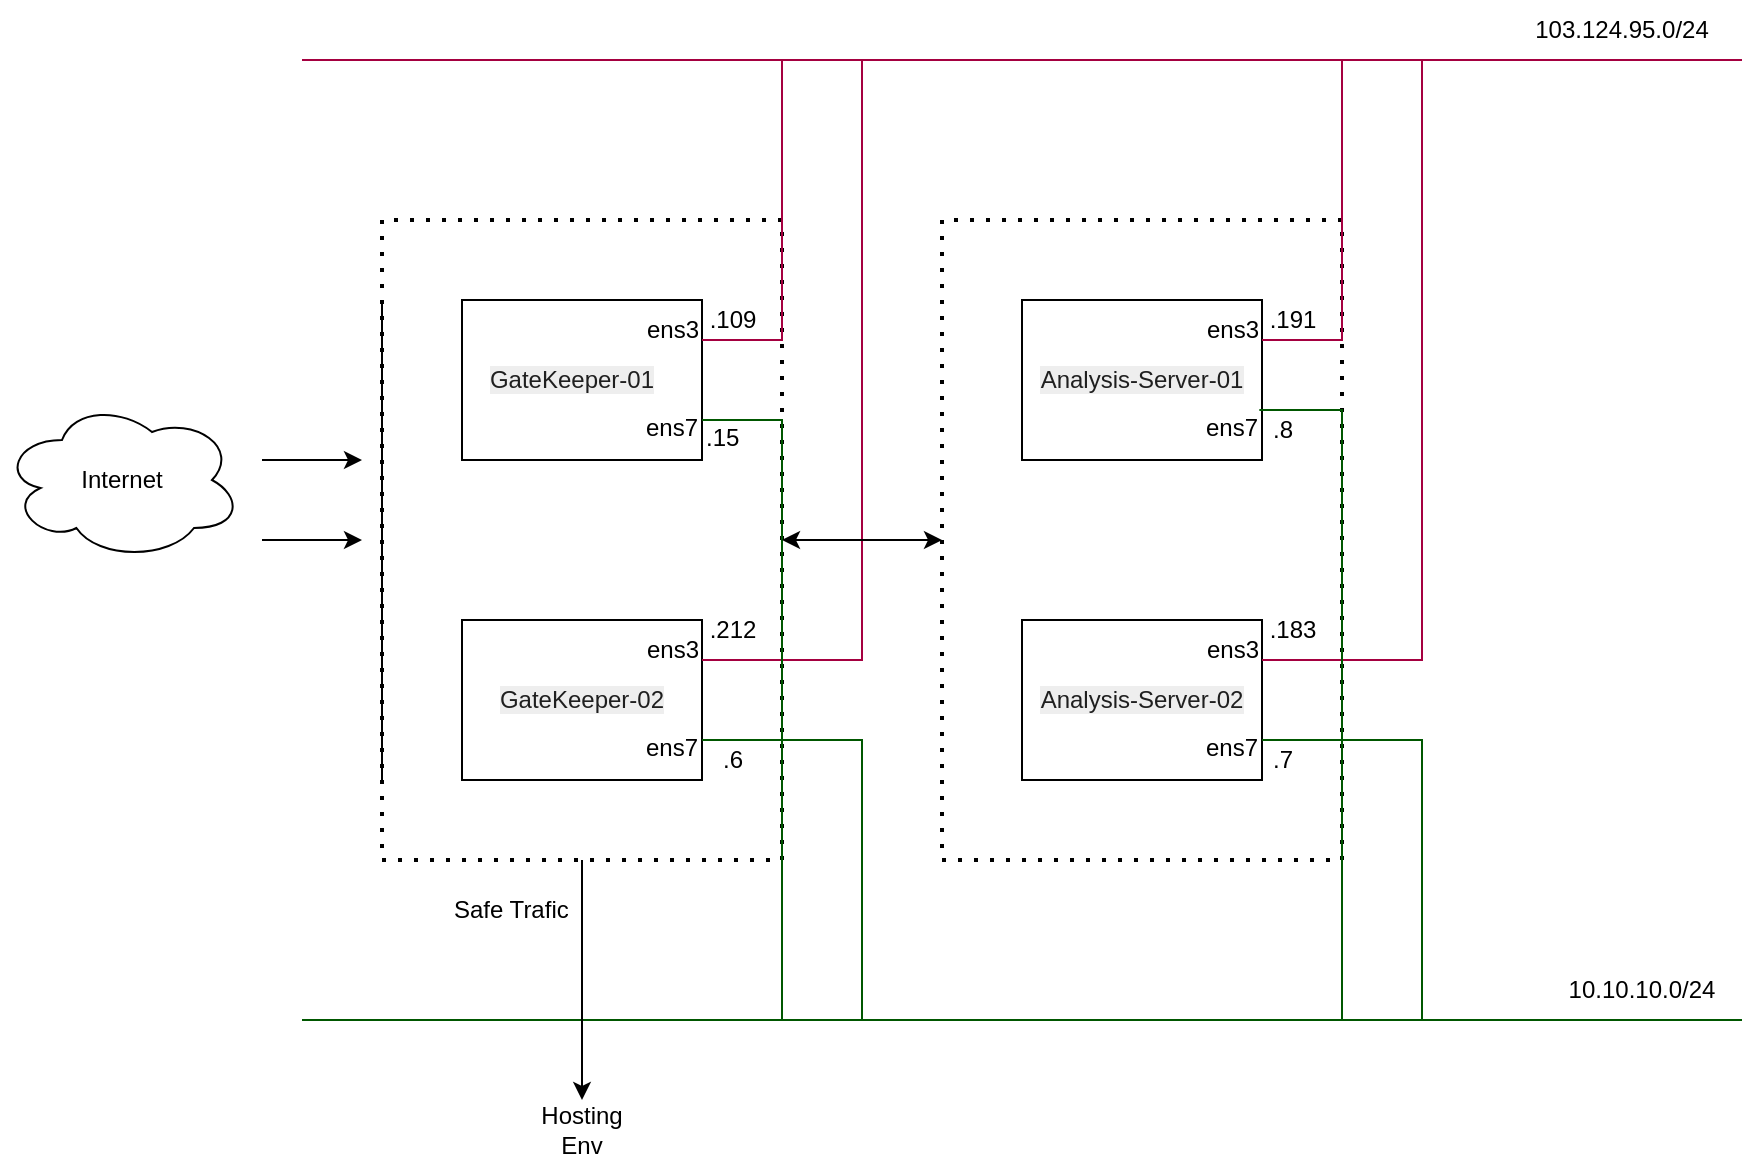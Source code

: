<mxfile version="27.0.6">
  <diagram name="Page-1" id="Ocms1D6DM9dSpQU_UKje">
    <mxGraphModel dx="2038" dy="626" grid="1" gridSize="10" guides="1" tooltips="1" connect="1" arrows="1" fold="1" page="1" pageScale="1" pageWidth="850" pageHeight="1100" math="0" shadow="0">
      <root>
        <mxCell id="0" />
        <mxCell id="1" parent="0" />
        <mxCell id="7A8-02SXWjBYyT_56dJ7-1" value="" style="rounded=0;whiteSpace=wrap;html=1;" parent="1" vertex="1">
          <mxGeometry x="160" y="280" width="120" height="80" as="geometry" />
        </mxCell>
        <mxCell id="7A8-02SXWjBYyT_56dJ7-2" value="&lt;span style=&quot;color: rgba(0, 0, 0, 0.87); font-family: Proxima, sans-serif; text-align: start; background-color: rgb(238, 238, 238);&quot;&gt;&lt;font style=&quot;font-size: 12px;&quot;&gt;GateKeeper-02&lt;/font&gt;&lt;/span&gt;" style="rounded=0;whiteSpace=wrap;html=1;" parent="1" vertex="1">
          <mxGeometry x="160" y="440" width="120" height="80" as="geometry" />
        </mxCell>
        <mxCell id="7A8-02SXWjBYyT_56dJ7-3" value="&lt;span style=&quot;color: rgba(0, 0, 0, 0.87); font-family: Proxima, sans-serif; text-align: start; background-color: rgb(238, 238, 238);&quot;&gt;&lt;font style=&quot;font-size: 12px;&quot;&gt;Analysis-Server-01&lt;/font&gt;&lt;/span&gt;" style="rounded=0;whiteSpace=wrap;html=1;" parent="1" vertex="1">
          <mxGeometry x="440" y="280" width="120" height="80" as="geometry" />
        </mxCell>
        <mxCell id="7A8-02SXWjBYyT_56dJ7-4" value="&lt;span style=&quot;color: rgba(0, 0, 0, 0.87); font-family: Proxima, sans-serif; text-align: start; background-color: rgb(238, 238, 238);&quot;&gt;&lt;font style=&quot;font-size: 12px;&quot;&gt;Analysis-Server-02&lt;/font&gt;&lt;/span&gt;" style="rounded=0;whiteSpace=wrap;html=1;" parent="1" vertex="1">
          <mxGeometry x="440" y="440" width="120" height="80" as="geometry" />
        </mxCell>
        <mxCell id="7A8-02SXWjBYyT_56dJ7-5" value="" style="endArrow=none;dashed=1;html=1;dashPattern=1 3;strokeWidth=2;rounded=0;" parent="1" edge="1">
          <mxGeometry width="50" height="50" relative="1" as="geometry">
            <mxPoint x="320" y="240" as="sourcePoint" />
            <mxPoint x="120" y="240" as="targetPoint" />
          </mxGeometry>
        </mxCell>
        <mxCell id="7A8-02SXWjBYyT_56dJ7-6" value="" style="endArrow=none;dashed=1;html=1;dashPattern=1 3;strokeWidth=2;rounded=0;" parent="1" edge="1">
          <mxGeometry width="50" height="50" relative="1" as="geometry">
            <mxPoint x="120" y="240" as="sourcePoint" />
            <mxPoint x="320" y="240" as="targetPoint" />
            <Array as="points">
              <mxPoint x="120" y="560" />
              <mxPoint x="320" y="560" />
            </Array>
          </mxGeometry>
        </mxCell>
        <mxCell id="7A8-02SXWjBYyT_56dJ7-7" value="" style="endArrow=none;dashed=1;html=1;dashPattern=1 3;strokeWidth=2;rounded=0;" parent="1" edge="1">
          <mxGeometry width="50" height="50" relative="1" as="geometry">
            <mxPoint x="400" y="240" as="sourcePoint" />
            <mxPoint x="400" y="240" as="targetPoint" />
            <Array as="points">
              <mxPoint x="400" y="560" />
              <mxPoint x="600" y="560" />
              <mxPoint x="600" y="240" />
            </Array>
          </mxGeometry>
        </mxCell>
        <mxCell id="7A8-02SXWjBYyT_56dJ7-8" value="" style="endArrow=none;html=1;rounded=0;fillColor=#d80073;strokeColor=#A50040;" parent="1" edge="1">
          <mxGeometry width="50" height="50" relative="1" as="geometry">
            <mxPoint x="80" y="160" as="sourcePoint" />
            <mxPoint x="800" y="160" as="targetPoint" />
          </mxGeometry>
        </mxCell>
        <mxCell id="7A8-02SXWjBYyT_56dJ7-9" value="" style="endArrow=none;html=1;rounded=0;fillColor=#008a00;strokeColor=#005700;" parent="1" edge="1">
          <mxGeometry width="50" height="50" relative="1" as="geometry">
            <mxPoint x="80" y="640" as="sourcePoint" />
            <mxPoint x="800" y="640" as="targetPoint" />
          </mxGeometry>
        </mxCell>
        <mxCell id="7A8-02SXWjBYyT_56dJ7-10" value="" style="endArrow=none;html=1;rounded=0;entryX=1;entryY=0.25;entryDx=0;entryDy=0;fillColor=#d80073;strokeColor=#A50040;" parent="1" target="7A8-02SXWjBYyT_56dJ7-1" edge="1">
          <mxGeometry width="50" height="50" relative="1" as="geometry">
            <mxPoint x="320" y="160" as="sourcePoint" />
            <mxPoint x="490" y="390" as="targetPoint" />
            <Array as="points">
              <mxPoint x="320" y="300" />
            </Array>
          </mxGeometry>
        </mxCell>
        <mxCell id="7A8-02SXWjBYyT_56dJ7-11" value="" style="endArrow=none;html=1;rounded=0;exitX=1;exitY=0.25;exitDx=0;exitDy=0;fillColor=#d80073;strokeColor=#A50040;" parent="1" source="7A8-02SXWjBYyT_56dJ7-3" edge="1">
          <mxGeometry width="50" height="50" relative="1" as="geometry">
            <mxPoint x="440" y="440" as="sourcePoint" />
            <mxPoint x="600" y="160" as="targetPoint" />
            <Array as="points">
              <mxPoint x="600" y="300" />
            </Array>
          </mxGeometry>
        </mxCell>
        <mxCell id="7A8-02SXWjBYyT_56dJ7-12" value="" style="endArrow=none;html=1;rounded=0;exitX=1;exitY=0.25;exitDx=0;exitDy=0;fillColor=#d80073;strokeColor=#A50040;" parent="1" source="7A8-02SXWjBYyT_56dJ7-2" edge="1">
          <mxGeometry width="50" height="50" relative="1" as="geometry">
            <mxPoint x="440" y="440" as="sourcePoint" />
            <mxPoint x="360" y="160" as="targetPoint" />
            <Array as="points">
              <mxPoint x="360" y="460" />
            </Array>
          </mxGeometry>
        </mxCell>
        <mxCell id="7A8-02SXWjBYyT_56dJ7-13" value="" style="endArrow=none;html=1;rounded=0;exitX=1;exitY=0.25;exitDx=0;exitDy=0;fillColor=#d80073;strokeColor=#A50040;" parent="1" source="7A8-02SXWjBYyT_56dJ7-4" edge="1">
          <mxGeometry width="50" height="50" relative="1" as="geometry">
            <mxPoint x="440" y="440" as="sourcePoint" />
            <mxPoint x="640" y="160" as="targetPoint" />
            <Array as="points">
              <mxPoint x="640" y="460" />
            </Array>
          </mxGeometry>
        </mxCell>
        <mxCell id="7A8-02SXWjBYyT_56dJ7-14" value="" style="endArrow=none;html=1;rounded=0;entryX=1;entryY=0.75;entryDx=0;entryDy=0;fillColor=#008a00;strokeColor=#005700;" parent="1" target="7A8-02SXWjBYyT_56dJ7-1" edge="1">
          <mxGeometry width="50" height="50" relative="1" as="geometry">
            <mxPoint x="320" y="640" as="sourcePoint" />
            <mxPoint x="490" y="460" as="targetPoint" />
            <Array as="points">
              <mxPoint x="320" y="340" />
            </Array>
          </mxGeometry>
        </mxCell>
        <mxCell id="7A8-02SXWjBYyT_56dJ7-15" value="" style="endArrow=none;html=1;rounded=0;exitX=1;exitY=0.75;exitDx=0;exitDy=0;fillColor=#008a00;strokeColor=#005700;" parent="1" source="7A8-02SXWjBYyT_56dJ7-2" edge="1">
          <mxGeometry width="50" height="50" relative="1" as="geometry">
            <mxPoint x="440" y="510" as="sourcePoint" />
            <mxPoint x="360" y="640" as="targetPoint" />
            <Array as="points">
              <mxPoint x="360" y="500" />
            </Array>
          </mxGeometry>
        </mxCell>
        <mxCell id="7A8-02SXWjBYyT_56dJ7-16" value="" style="endArrow=none;html=1;rounded=0;entryX=0.989;entryY=0.688;entryDx=0;entryDy=0;entryPerimeter=0;fillColor=#008a00;strokeColor=#005700;" parent="1" target="7A8-02SXWjBYyT_56dJ7-3" edge="1">
          <mxGeometry width="50" height="50" relative="1" as="geometry">
            <mxPoint x="600" y="640" as="sourcePoint" />
            <mxPoint x="490" y="460" as="targetPoint" />
            <Array as="points">
              <mxPoint x="600" y="335" />
            </Array>
          </mxGeometry>
        </mxCell>
        <mxCell id="7A8-02SXWjBYyT_56dJ7-17" value="" style="endArrow=none;html=1;rounded=0;entryX=1;entryY=0.75;entryDx=0;entryDy=0;fillColor=#008a00;strokeColor=#005700;" parent="1" target="7A8-02SXWjBYyT_56dJ7-4" edge="1">
          <mxGeometry width="50" height="50" relative="1" as="geometry">
            <mxPoint x="640" y="640" as="sourcePoint" />
            <mxPoint x="490" y="460" as="targetPoint" />
            <Array as="points">
              <mxPoint x="640" y="500" />
            </Array>
          </mxGeometry>
        </mxCell>
        <mxCell id="7A8-02SXWjBYyT_56dJ7-18" value="" style="endArrow=none;html=1;rounded=0;" parent="1" edge="1">
          <mxGeometry width="50" height="50" relative="1" as="geometry">
            <mxPoint x="120" y="520" as="sourcePoint" />
            <mxPoint x="120" y="280" as="targetPoint" />
          </mxGeometry>
        </mxCell>
        <mxCell id="7A8-02SXWjBYyT_56dJ7-19" value="" style="ellipse;shape=cloud;whiteSpace=wrap;html=1;" parent="1" vertex="1">
          <mxGeometry x="-70" y="330" width="120" height="80" as="geometry" />
        </mxCell>
        <mxCell id="7A8-02SXWjBYyT_56dJ7-20" value="" style="endArrow=classic;html=1;rounded=0;" parent="1" edge="1">
          <mxGeometry width="50" height="50" relative="1" as="geometry">
            <mxPoint x="60" y="360" as="sourcePoint" />
            <mxPoint x="110" y="360" as="targetPoint" />
          </mxGeometry>
        </mxCell>
        <mxCell id="7A8-02SXWjBYyT_56dJ7-21" value="" style="endArrow=classic;html=1;rounded=0;" parent="1" edge="1">
          <mxGeometry width="50" height="50" relative="1" as="geometry">
            <mxPoint x="60" y="400" as="sourcePoint" />
            <mxPoint x="110" y="400" as="targetPoint" />
          </mxGeometry>
        </mxCell>
        <mxCell id="7A8-02SXWjBYyT_56dJ7-22" value="10.10.10.0/24" style="text;html=1;align=center;verticalAlign=middle;whiteSpace=wrap;rounded=0;" parent="1" vertex="1">
          <mxGeometry x="720" y="610" width="60" height="30" as="geometry" />
        </mxCell>
        <mxCell id="7A8-02SXWjBYyT_56dJ7-23" value="103.124.95.0/24" style="text;html=1;align=center;verticalAlign=middle;whiteSpace=wrap;rounded=0;" parent="1" vertex="1">
          <mxGeometry x="710" y="130" width="60" height="30" as="geometry" />
        </mxCell>
        <mxCell id="7A8-02SXWjBYyT_56dJ7-24" value="&lt;span style=&quot;color: rgba(0, 0, 0, 0.87); font-family: Proxima, sans-serif; text-align: start; background-color: rgb(238, 238, 238);&quot;&gt;GateKeeper-01&lt;/span&gt;" style="text;html=1;align=center;verticalAlign=middle;whiteSpace=wrap;rounded=0;" parent="1" vertex="1">
          <mxGeometry x="170" y="305" width="90" height="30" as="geometry" />
        </mxCell>
        <mxCell id="7A8-02SXWjBYyT_56dJ7-25" value="Internet" style="text;html=1;align=center;verticalAlign=middle;whiteSpace=wrap;rounded=0;" parent="1" vertex="1">
          <mxGeometry x="-40" y="355" width="60" height="30" as="geometry" />
        </mxCell>
        <mxCell id="7A8-02SXWjBYyT_56dJ7-26" value="ens3" style="text;html=1;align=center;verticalAlign=middle;resizable=0;points=[];autosize=1;strokeColor=none;fillColor=none;rotation=0;" parent="1" vertex="1">
          <mxGeometry x="240" y="280" width="50" height="30" as="geometry" />
        </mxCell>
        <mxCell id="7A8-02SXWjBYyT_56dJ7-27" value="ens7" style="text;whiteSpace=wrap;html=1;" parent="1" vertex="1">
          <mxGeometry x="250" y="330" width="60" height="40" as="geometry" />
        </mxCell>
        <mxCell id="7A8-02SXWjBYyT_56dJ7-28" value="ens3" style="text;html=1;align=center;verticalAlign=middle;resizable=0;points=[];autosize=1;strokeColor=none;fillColor=none;" parent="1" vertex="1">
          <mxGeometry x="240" y="440" width="50" height="30" as="geometry" />
        </mxCell>
        <mxCell id="7A8-02SXWjBYyT_56dJ7-29" value="ens3" style="text;html=1;align=center;verticalAlign=middle;resizable=0;points=[];autosize=1;strokeColor=none;fillColor=none;" parent="1" vertex="1">
          <mxGeometry x="520" y="280" width="50" height="30" as="geometry" />
        </mxCell>
        <mxCell id="7A8-02SXWjBYyT_56dJ7-30" value="ens3" style="text;html=1;align=center;verticalAlign=middle;resizable=0;points=[];autosize=1;strokeColor=none;fillColor=none;" parent="1" vertex="1">
          <mxGeometry x="520" y="440" width="50" height="30" as="geometry" />
        </mxCell>
        <mxCell id="7A8-02SXWjBYyT_56dJ7-31" value="ens7" style="text;whiteSpace=wrap;html=1;" parent="1" vertex="1">
          <mxGeometry x="250" y="490" width="60" height="40" as="geometry" />
        </mxCell>
        <mxCell id="7A8-02SXWjBYyT_56dJ7-32" value="ens7" style="text;whiteSpace=wrap;html=1;" parent="1" vertex="1">
          <mxGeometry x="530" y="330" width="60" height="40" as="geometry" />
        </mxCell>
        <mxCell id="7A8-02SXWjBYyT_56dJ7-33" value="ens7" style="text;whiteSpace=wrap;html=1;" parent="1" vertex="1">
          <mxGeometry x="530" y="490" width="60" height="40" as="geometry" />
        </mxCell>
        <mxCell id="7A8-02SXWjBYyT_56dJ7-34" value="" style="endArrow=classic;startArrow=classic;html=1;rounded=0;" parent="1" edge="1">
          <mxGeometry width="50" height="50" relative="1" as="geometry">
            <mxPoint x="320" y="400" as="sourcePoint" />
            <mxPoint x="400" y="400" as="targetPoint" />
          </mxGeometry>
        </mxCell>
        <mxCell id="7A8-02SXWjBYyT_56dJ7-35" value="" style="endArrow=classic;html=1;rounded=0;" parent="1" edge="1">
          <mxGeometry width="50" height="50" relative="1" as="geometry">
            <mxPoint x="220" y="560" as="sourcePoint" />
            <mxPoint x="220" y="680" as="targetPoint" />
          </mxGeometry>
        </mxCell>
        <mxCell id="7A8-02SXWjBYyT_56dJ7-36" value="Safe Trafic" style="text;strokeColor=none;fillColor=none;align=left;verticalAlign=middle;spacingLeft=4;spacingRight=4;overflow=hidden;points=[[0,0.5],[1,0.5]];portConstraint=eastwest;rotatable=0;whiteSpace=wrap;html=1;" parent="1" vertex="1">
          <mxGeometry x="150" y="570" width="80" height="30" as="geometry" />
        </mxCell>
        <mxCell id="7A8-02SXWjBYyT_56dJ7-37" value="Hosting Env" style="text;html=1;align=center;verticalAlign=middle;whiteSpace=wrap;rounded=0;" parent="1" vertex="1">
          <mxGeometry x="190" y="680" width="60" height="30" as="geometry" />
        </mxCell>
        <mxCell id="5fpEm1wBF6woD8PUGJ_W-4" value=".109" style="text;html=1;align=center;verticalAlign=middle;resizable=0;points=[];autosize=1;strokeColor=none;fillColor=none;rotation=0;" vertex="1" parent="1">
          <mxGeometry x="270" y="275" width="50" height="30" as="geometry" />
        </mxCell>
        <mxCell id="5fpEm1wBF6woD8PUGJ_W-5" value=".212" style="text;html=1;align=center;verticalAlign=middle;resizable=0;points=[];autosize=1;strokeColor=none;fillColor=none;rotation=0;" vertex="1" parent="1">
          <mxGeometry x="270" y="430" width="50" height="30" as="geometry" />
        </mxCell>
        <mxCell id="5fpEm1wBF6woD8PUGJ_W-6" value=".191" style="text;html=1;align=center;verticalAlign=middle;resizable=0;points=[];autosize=1;strokeColor=none;fillColor=none;rotation=0;" vertex="1" parent="1">
          <mxGeometry x="550" y="275" width="50" height="30" as="geometry" />
        </mxCell>
        <mxCell id="5fpEm1wBF6woD8PUGJ_W-7" value=".183" style="text;html=1;align=center;verticalAlign=middle;resizable=0;points=[];autosize=1;strokeColor=none;fillColor=none;rotation=0;" vertex="1" parent="1">
          <mxGeometry x="550" y="430" width="50" height="30" as="geometry" />
        </mxCell>
        <mxCell id="5fpEm1wBF6woD8PUGJ_W-8" value=".15" style="text;whiteSpace=wrap;html=1;rotation=0;" vertex="1" parent="1">
          <mxGeometry x="280" y="335" width="60" height="40" as="geometry" />
        </mxCell>
        <mxCell id="5fpEm1wBF6woD8PUGJ_W-9" value=".6" style="text;html=1;align=center;verticalAlign=middle;resizable=0;points=[];autosize=1;strokeColor=none;fillColor=none;" vertex="1" parent="1">
          <mxGeometry x="280" y="495" width="30" height="30" as="geometry" />
        </mxCell>
        <mxCell id="5fpEm1wBF6woD8PUGJ_W-10" value=".8" style="text;html=1;align=center;verticalAlign=middle;resizable=0;points=[];autosize=1;strokeColor=none;fillColor=none;" vertex="1" parent="1">
          <mxGeometry x="555" y="330" width="30" height="30" as="geometry" />
        </mxCell>
        <mxCell id="5fpEm1wBF6woD8PUGJ_W-11" value=".7" style="text;html=1;align=center;verticalAlign=middle;resizable=0;points=[];autosize=1;strokeColor=none;fillColor=none;" vertex="1" parent="1">
          <mxGeometry x="555" y="495" width="30" height="30" as="geometry" />
        </mxCell>
      </root>
    </mxGraphModel>
  </diagram>
</mxfile>
